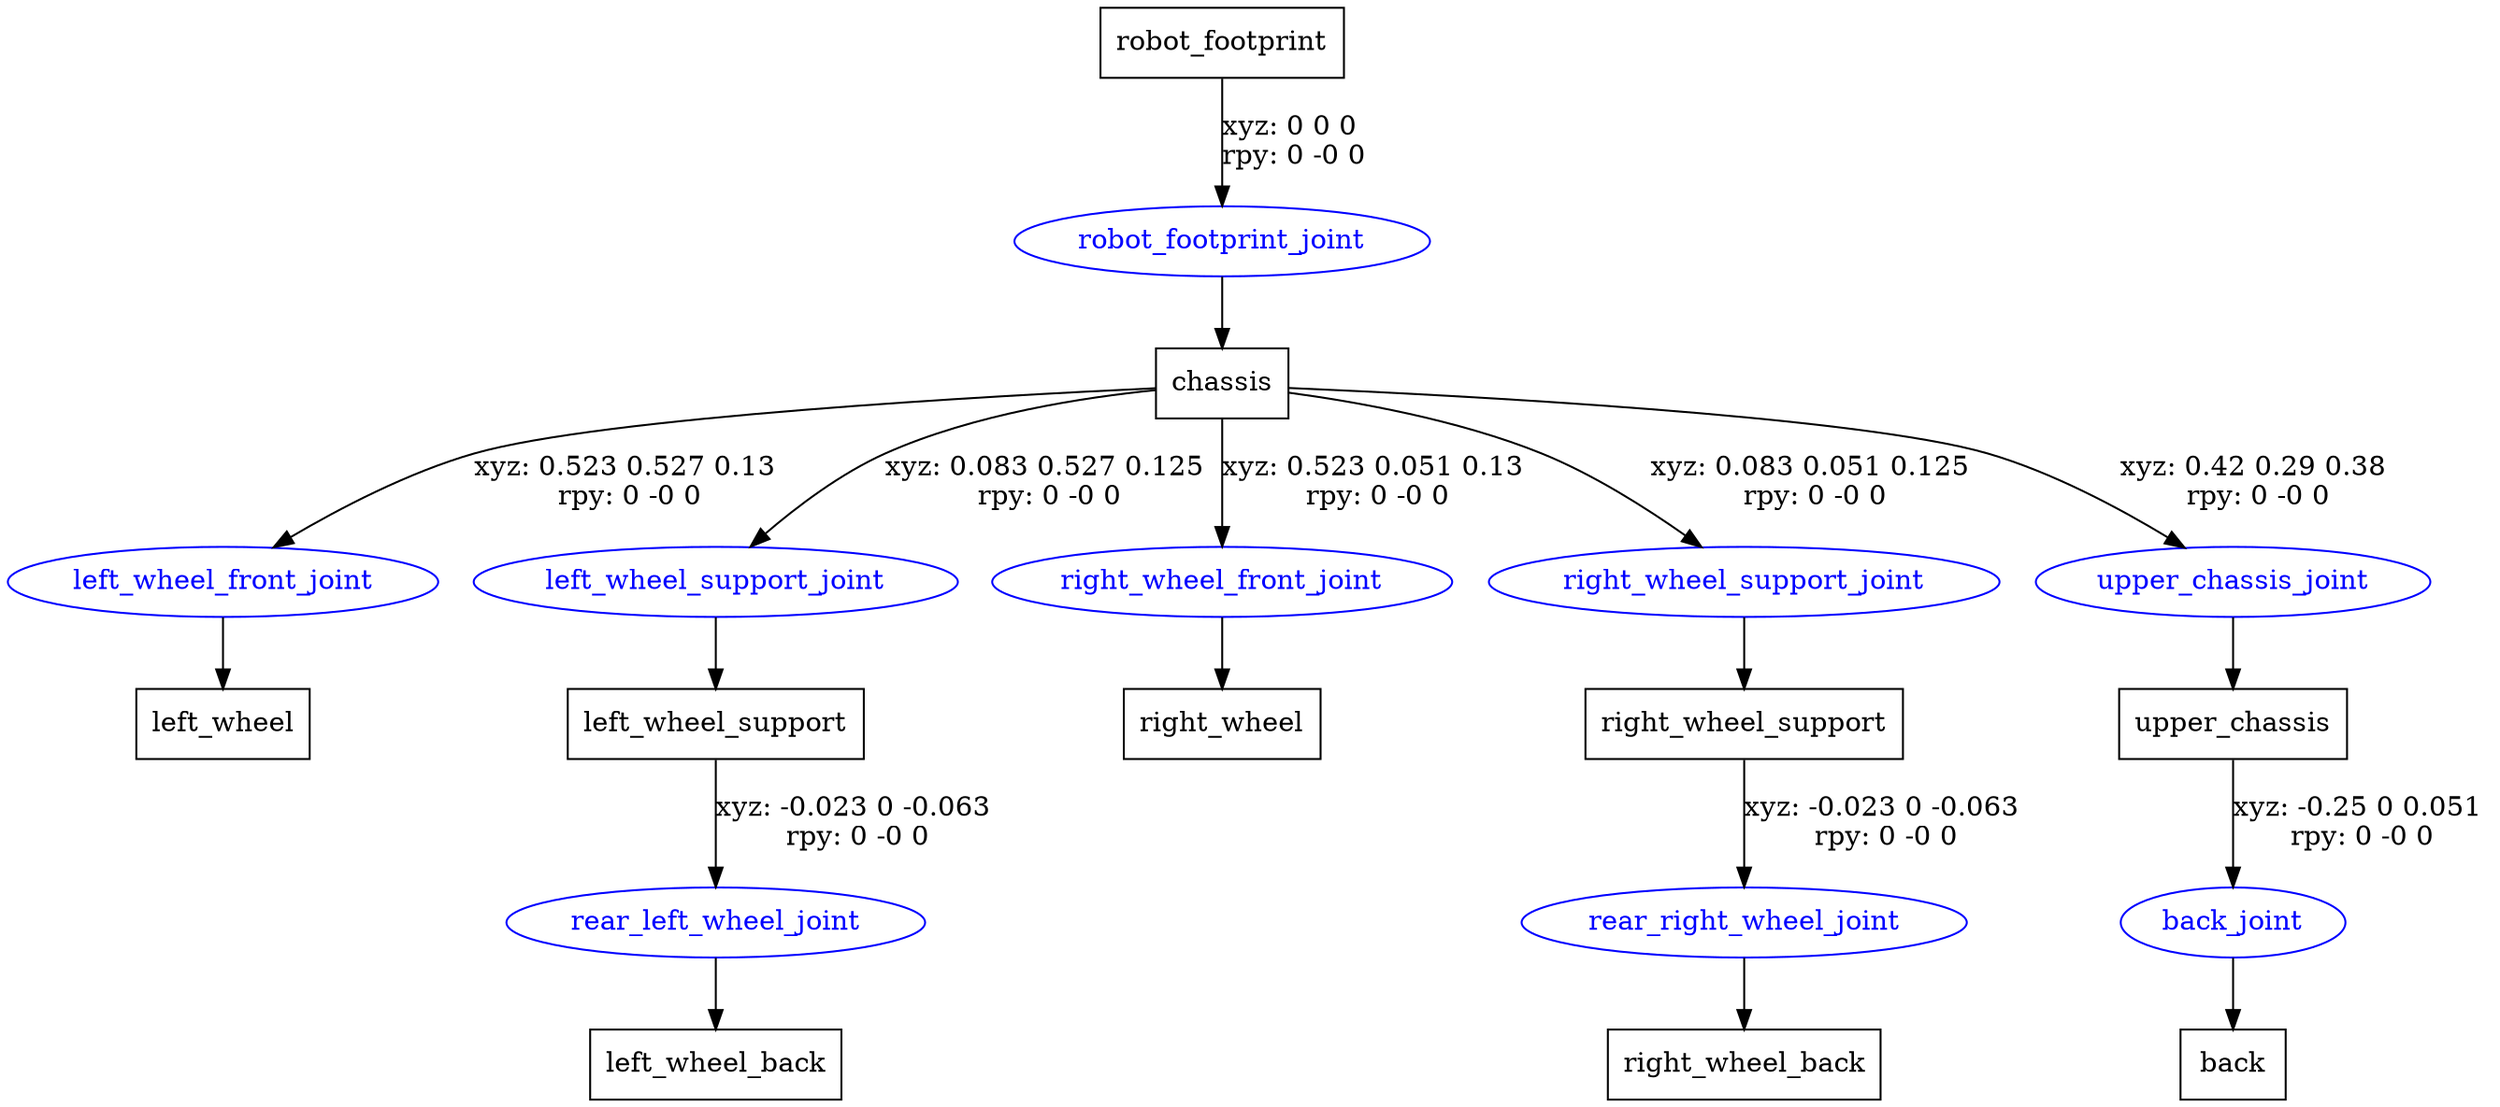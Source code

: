 digraph G {
node [shape=box];
"robot_footprint" [label="robot_footprint"];
"chassis" [label="chassis"];
"left_wheel" [label="left_wheel"];
"left_wheel_support" [label="left_wheel_support"];
"left_wheel_back" [label="left_wheel_back"];
"right_wheel" [label="right_wheel"];
"right_wheel_support" [label="right_wheel_support"];
"right_wheel_back" [label="right_wheel_back"];
"upper_chassis" [label="upper_chassis"];
"back" [label="back"];
node [shape=ellipse, color=blue, fontcolor=blue];
"robot_footprint" -> "robot_footprint_joint" [label="xyz: 0 0 0 \nrpy: 0 -0 0"]
"robot_footprint_joint" -> "chassis"
"chassis" -> "left_wheel_front_joint" [label="xyz: 0.523 0.527 0.13 \nrpy: 0 -0 0"]
"left_wheel_front_joint" -> "left_wheel"
"chassis" -> "left_wheel_support_joint" [label="xyz: 0.083 0.527 0.125 \nrpy: 0 -0 0"]
"left_wheel_support_joint" -> "left_wheel_support"
"left_wheel_support" -> "rear_left_wheel_joint" [label="xyz: -0.023 0 -0.063 \nrpy: 0 -0 0"]
"rear_left_wheel_joint" -> "left_wheel_back"
"chassis" -> "right_wheel_front_joint" [label="xyz: 0.523 0.051 0.13 \nrpy: 0 -0 0"]
"right_wheel_front_joint" -> "right_wheel"
"chassis" -> "right_wheel_support_joint" [label="xyz: 0.083 0.051 0.125 \nrpy: 0 -0 0"]
"right_wheel_support_joint" -> "right_wheel_support"
"right_wheel_support" -> "rear_right_wheel_joint" [label="xyz: -0.023 0 -0.063 \nrpy: 0 -0 0"]
"rear_right_wheel_joint" -> "right_wheel_back"
"chassis" -> "upper_chassis_joint" [label="xyz: 0.42 0.29 0.38 \nrpy: 0 -0 0"]
"upper_chassis_joint" -> "upper_chassis"
"upper_chassis" -> "back_joint" [label="xyz: -0.25 0 0.051 \nrpy: 0 -0 0"]
"back_joint" -> "back"
}
